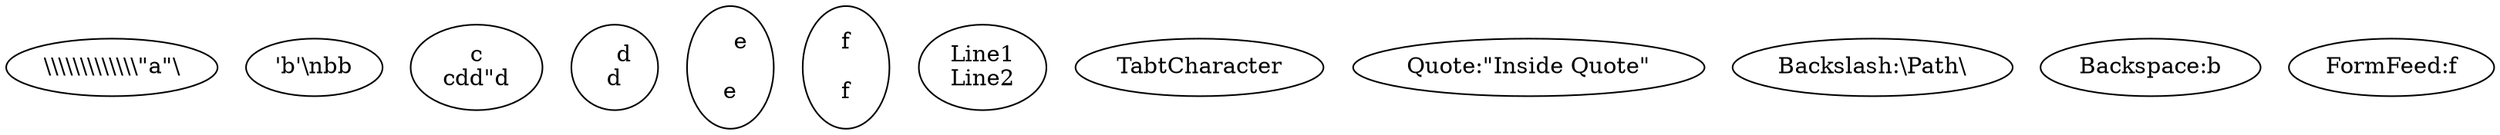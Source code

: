digraph G {
    "a"[label="\\\\\\\\\\\\\\\\\\\\\\\\\\\"a\"\\"]
    "b"[label="'b'\\nbb"]
    "c"[label="c\ncdd\"d"]
    "d"[label="d\rd"]
    "e"[label="e\r\ne"]
    "f"[label="f\n\rf"]
    "node1" [label="Line1\nLine2"];
    "node2" [label="Tab\tCharacter"];
    "node3" [label="Quote:\"Inside Quote\""];
    "node4" [label="Backslash:\\Path\\"];
    "node5" [label="Backspace:\b"];
    "node6" [label="FormFeed:\f"];
}